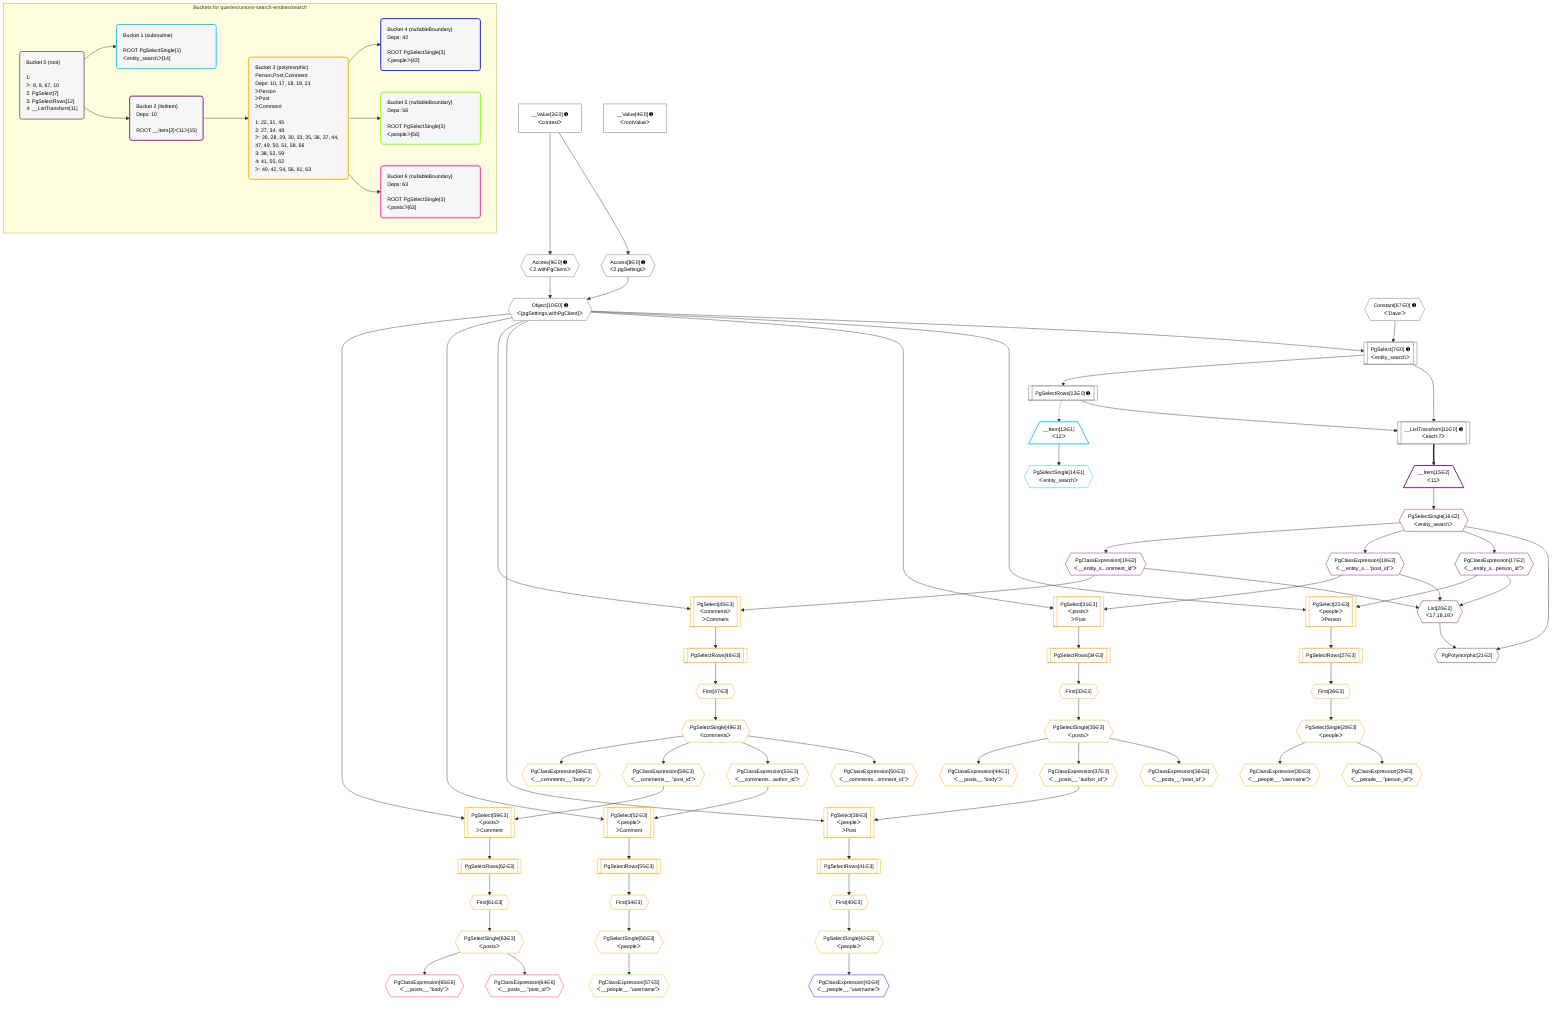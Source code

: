 %%{init: {'themeVariables': { 'fontSize': '12px'}}}%%
graph TD
    classDef path fill:#eee,stroke:#000,color:#000
    classDef plan fill:#fff,stroke-width:1px,color:#000
    classDef itemplan fill:#fff,stroke-width:2px,color:#000
    classDef unbatchedplan fill:#dff,stroke-width:1px,color:#000
    classDef sideeffectplan fill:#fcc,stroke-width:2px,color:#000
    classDef bucket fill:#f6f6f6,color:#000,stroke-width:2px,text-align:left


    %% plan dependencies
    PgSelect7[["PgSelect[7∈0] ➊<br />ᐸentity_searchᐳ"]]:::plan
    Object10{{"Object[10∈0] ➊<br />ᐸ{pgSettings,withPgClient}ᐳ"}}:::plan
    Constant67{{"Constant[67∈0] ➊<br />ᐸ'Dave'ᐳ"}}:::plan
    Object10 & Constant67 --> PgSelect7
    Access8{{"Access[8∈0] ➊<br />ᐸ2.pgSettingsᐳ"}}:::plan
    Access9{{"Access[9∈0] ➊<br />ᐸ2.withPgClientᐳ"}}:::plan
    Access8 & Access9 --> Object10
    __ListTransform11[["__ListTransform[11∈0] ➊<br />ᐸeach:7ᐳ"]]:::plan
    PgSelectRows12[["PgSelectRows[12∈0] ➊"]]:::plan
    PgSelectRows12 & PgSelect7 --> __ListTransform11
    __Value2["__Value[2∈0] ➊<br />ᐸcontextᐳ"]:::plan
    __Value2 --> Access8
    __Value2 --> Access9
    PgSelect7 --> PgSelectRows12
    __Value4["__Value[4∈0] ➊<br />ᐸrootValueᐳ"]:::plan
    __Item13[/"__Item[13∈1]<br />ᐸ12ᐳ"\]:::itemplan
    PgSelectRows12 -.-> __Item13
    PgSelectSingle14{{"PgSelectSingle[14∈1]<br />ᐸentity_searchᐳ"}}:::plan
    __Item13 --> PgSelectSingle14
    List20{{"List[20∈2]<br />ᐸ17,18,19ᐳ"}}:::plan
    PgClassExpression17{{"PgClassExpression[17∈2]<br />ᐸ__entity_s...person_id”ᐳ"}}:::plan
    PgClassExpression18{{"PgClassExpression[18∈2]<br />ᐸ__entity_s....”post_id”ᐳ"}}:::plan
    PgClassExpression19{{"PgClassExpression[19∈2]<br />ᐸ__entity_s...omment_id”ᐳ"}}:::plan
    PgClassExpression17 & PgClassExpression18 & PgClassExpression19 --> List20
    PgPolymorphic21{{"PgPolymorphic[21∈2]"}}:::plan
    PgSelectSingle16{{"PgSelectSingle[16∈2]<br />ᐸentity_searchᐳ"}}:::plan
    PgSelectSingle16 & List20 --> PgPolymorphic21
    __Item15[/"__Item[15∈2]<br />ᐸ11ᐳ"\]:::itemplan
    __ListTransform11 ==> __Item15
    __Item15 --> PgSelectSingle16
    PgSelectSingle16 --> PgClassExpression17
    PgSelectSingle16 --> PgClassExpression18
    PgSelectSingle16 --> PgClassExpression19
    PgSelect22[["PgSelect[22∈3]<br />ᐸpeopleᐳ<br />ᐳPerson"]]:::plan
    Object10 & PgClassExpression17 --> PgSelect22
    PgSelect31[["PgSelect[31∈3]<br />ᐸpostsᐳ<br />ᐳPost"]]:::plan
    Object10 & PgClassExpression18 --> PgSelect31
    PgSelect38[["PgSelect[38∈3]<br />ᐸpeopleᐳ<br />ᐳPost"]]:::plan
    PgClassExpression37{{"PgClassExpression[37∈3]<br />ᐸ__posts__.”author_id”ᐳ"}}:::plan
    Object10 & PgClassExpression37 --> PgSelect38
    PgSelect45[["PgSelect[45∈3]<br />ᐸcommentsᐳ<br />ᐳComment"]]:::plan
    Object10 & PgClassExpression19 --> PgSelect45
    PgSelect52[["PgSelect[52∈3]<br />ᐸpeopleᐳ<br />ᐳComment"]]:::plan
    PgClassExpression51{{"PgClassExpression[51∈3]<br />ᐸ__comments...author_id”ᐳ"}}:::plan
    Object10 & PgClassExpression51 --> PgSelect52
    PgSelect59[["PgSelect[59∈3]<br />ᐸpostsᐳ<br />ᐳComment"]]:::plan
    PgClassExpression58{{"PgClassExpression[58∈3]<br />ᐸ__comments__.”post_id”ᐳ"}}:::plan
    Object10 & PgClassExpression58 --> PgSelect59
    First26{{"First[26∈3]"}}:::plan
    PgSelectRows27[["PgSelectRows[27∈3]"]]:::plan
    PgSelectRows27 --> First26
    PgSelect22 --> PgSelectRows27
    PgSelectSingle28{{"PgSelectSingle[28∈3]<br />ᐸpeopleᐳ"}}:::plan
    First26 --> PgSelectSingle28
    PgClassExpression29{{"PgClassExpression[29∈3]<br />ᐸ__people__.”person_id”ᐳ"}}:::plan
    PgSelectSingle28 --> PgClassExpression29
    PgClassExpression30{{"PgClassExpression[30∈3]<br />ᐸ__people__.”username”ᐳ"}}:::plan
    PgSelectSingle28 --> PgClassExpression30
    First33{{"First[33∈3]"}}:::plan
    PgSelectRows34[["PgSelectRows[34∈3]"]]:::plan
    PgSelectRows34 --> First33
    PgSelect31 --> PgSelectRows34
    PgSelectSingle35{{"PgSelectSingle[35∈3]<br />ᐸpostsᐳ"}}:::plan
    First33 --> PgSelectSingle35
    PgClassExpression36{{"PgClassExpression[36∈3]<br />ᐸ__posts__.”post_id”ᐳ"}}:::plan
    PgSelectSingle35 --> PgClassExpression36
    PgSelectSingle35 --> PgClassExpression37
    First40{{"First[40∈3]"}}:::plan
    PgSelectRows41[["PgSelectRows[41∈3]"]]:::plan
    PgSelectRows41 --> First40
    PgSelect38 --> PgSelectRows41
    PgSelectSingle42{{"PgSelectSingle[42∈3]<br />ᐸpeopleᐳ"}}:::plan
    First40 --> PgSelectSingle42
    PgClassExpression44{{"PgClassExpression[44∈3]<br />ᐸ__posts__.”body”ᐳ"}}:::plan
    PgSelectSingle35 --> PgClassExpression44
    First47{{"First[47∈3]"}}:::plan
    PgSelectRows48[["PgSelectRows[48∈3]"]]:::plan
    PgSelectRows48 --> First47
    PgSelect45 --> PgSelectRows48
    PgSelectSingle49{{"PgSelectSingle[49∈3]<br />ᐸcommentsᐳ"}}:::plan
    First47 --> PgSelectSingle49
    PgClassExpression50{{"PgClassExpression[50∈3]<br />ᐸ__comments...omment_id”ᐳ"}}:::plan
    PgSelectSingle49 --> PgClassExpression50
    PgSelectSingle49 --> PgClassExpression51
    First54{{"First[54∈3]"}}:::plan
    PgSelectRows55[["PgSelectRows[55∈3]"]]:::plan
    PgSelectRows55 --> First54
    PgSelect52 --> PgSelectRows55
    PgSelectSingle56{{"PgSelectSingle[56∈3]<br />ᐸpeopleᐳ"}}:::plan
    First54 --> PgSelectSingle56
    PgSelectSingle49 --> PgClassExpression58
    First61{{"First[61∈3]"}}:::plan
    PgSelectRows62[["PgSelectRows[62∈3]"]]:::plan
    PgSelectRows62 --> First61
    PgSelect59 --> PgSelectRows62
    PgSelectSingle63{{"PgSelectSingle[63∈3]<br />ᐸpostsᐳ"}}:::plan
    First61 --> PgSelectSingle63
    PgClassExpression66{{"PgClassExpression[66∈3]<br />ᐸ__comments__.”body”ᐳ"}}:::plan
    PgSelectSingle49 --> PgClassExpression66
    PgClassExpression43{{"PgClassExpression[43∈4]<br />ᐸ__people__.”username”ᐳ"}}:::plan
    PgSelectSingle42 --> PgClassExpression43
    PgClassExpression57{{"PgClassExpression[57∈5]<br />ᐸ__people__.”username”ᐳ"}}:::plan
    PgSelectSingle56 --> PgClassExpression57
    PgClassExpression64{{"PgClassExpression[64∈6]<br />ᐸ__posts__.”post_id”ᐳ"}}:::plan
    PgSelectSingle63 --> PgClassExpression64
    PgClassExpression65{{"PgClassExpression[65∈6]<br />ᐸ__posts__.”body”ᐳ"}}:::plan
    PgSelectSingle63 --> PgClassExpression65

    %% define steps

    subgraph "Buckets for queries/unions-search-entities/search"
    Bucket0("Bucket 0 (root)<br /><br />1: <br />ᐳ: 8, 9, 67, 10<br />2: PgSelect[7]<br />3: PgSelectRows[12]<br />4: __ListTransform[11]"):::bucket
    classDef bucket0 stroke:#696969
    class Bucket0,__Value2,__Value4,PgSelect7,Access8,Access9,Object10,__ListTransform11,PgSelectRows12,Constant67 bucket0
    Bucket1("Bucket 1 (subroutine)<br /><br />ROOT PgSelectSingle{1}ᐸentity_searchᐳ[14]"):::bucket
    classDef bucket1 stroke:#00bfff
    class Bucket1,__Item13,PgSelectSingle14 bucket1
    Bucket2("Bucket 2 (listItem)<br />Deps: 10<br /><br />ROOT __Item{2}ᐸ11ᐳ[15]"):::bucket
    classDef bucket2 stroke:#7f007f
    class Bucket2,__Item15,PgSelectSingle16,PgClassExpression17,PgClassExpression18,PgClassExpression19,List20,PgPolymorphic21 bucket2
    Bucket3("Bucket 3 (polymorphic)<br />Person,Post,Comment<br />Deps: 10, 17, 18, 19, 21<br />ᐳPerson<br />ᐳPost<br />ᐳComment<br /><br />1: 22, 31, 45<br />2: 27, 34, 48<br />ᐳ: 26, 28, 29, 30, 33, 35, 36, 37, 44, 47, 49, 50, 51, 58, 66<br />3: 38, 52, 59<br />4: 41, 55, 62<br />ᐳ: 40, 42, 54, 56, 61, 63"):::bucket
    classDef bucket3 stroke:#ffa500
    class Bucket3,PgSelect22,First26,PgSelectRows27,PgSelectSingle28,PgClassExpression29,PgClassExpression30,PgSelect31,First33,PgSelectRows34,PgSelectSingle35,PgClassExpression36,PgClassExpression37,PgSelect38,First40,PgSelectRows41,PgSelectSingle42,PgClassExpression44,PgSelect45,First47,PgSelectRows48,PgSelectSingle49,PgClassExpression50,PgClassExpression51,PgSelect52,First54,PgSelectRows55,PgSelectSingle56,PgClassExpression58,PgSelect59,First61,PgSelectRows62,PgSelectSingle63,PgClassExpression66 bucket3
    Bucket4("Bucket 4 (nullableBoundary)<br />Deps: 42<br /><br />ROOT PgSelectSingle{3}ᐸpeopleᐳ[42]"):::bucket
    classDef bucket4 stroke:#0000ff
    class Bucket4,PgClassExpression43 bucket4
    Bucket5("Bucket 5 (nullableBoundary)<br />Deps: 56<br /><br />ROOT PgSelectSingle{3}ᐸpeopleᐳ[56]"):::bucket
    classDef bucket5 stroke:#7fff00
    class Bucket5,PgClassExpression57 bucket5
    Bucket6("Bucket 6 (nullableBoundary)<br />Deps: 63<br /><br />ROOT PgSelectSingle{3}ᐸpostsᐳ[63]"):::bucket
    classDef bucket6 stroke:#ff1493
    class Bucket6,PgClassExpression64,PgClassExpression65 bucket6
    Bucket0 --> Bucket1 & Bucket2
    Bucket2 --> Bucket3
    Bucket3 --> Bucket4 & Bucket5 & Bucket6
    end